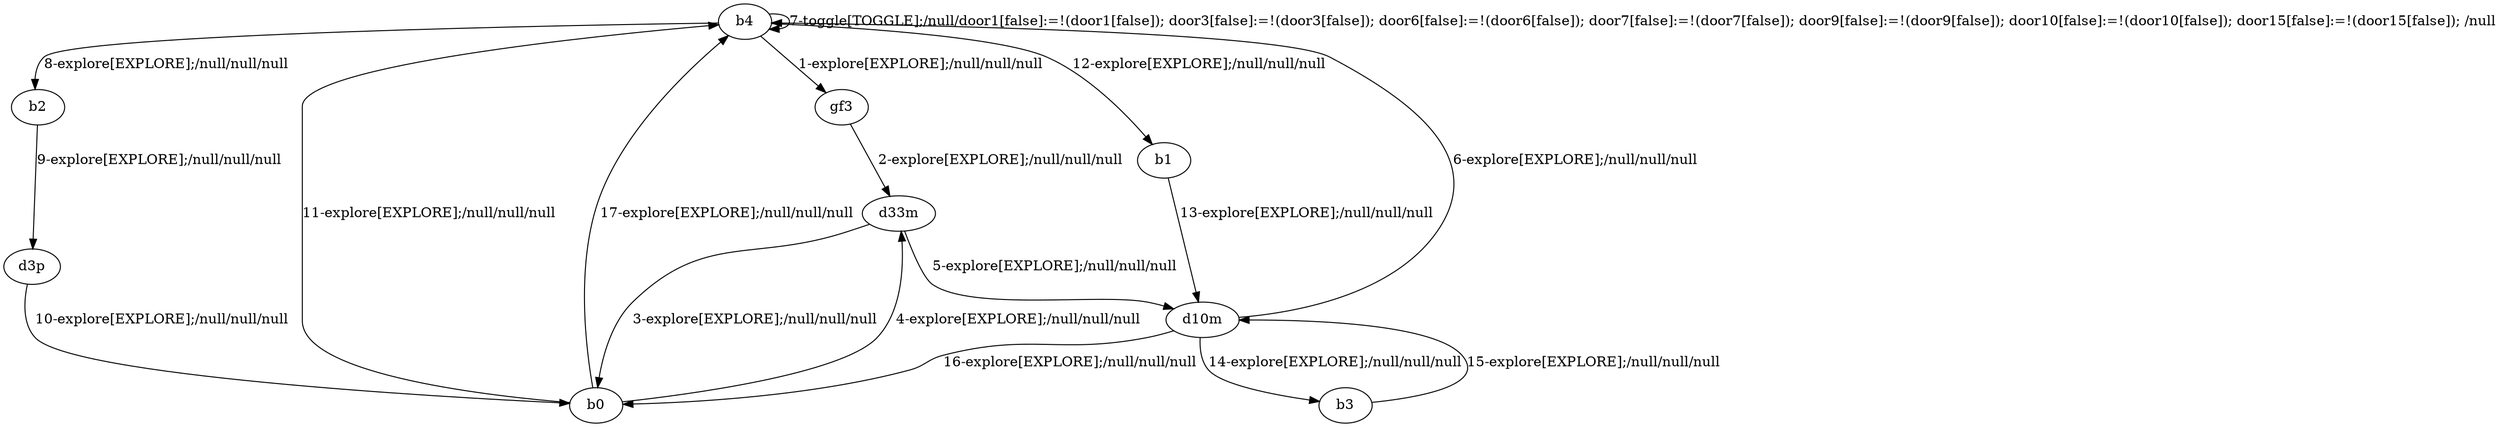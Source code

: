 # Total number of goals covered by this test: 3
# d33m --> d10m
# d10m --> b4
# d3p --> b0

digraph g {
"b4" -> "gf3" [label = "1-explore[EXPLORE];/null/null/null"];
"gf3" -> "d33m" [label = "2-explore[EXPLORE];/null/null/null"];
"d33m" -> "b0" [label = "3-explore[EXPLORE];/null/null/null"];
"b0" -> "d33m" [label = "4-explore[EXPLORE];/null/null/null"];
"d33m" -> "d10m" [label = "5-explore[EXPLORE];/null/null/null"];
"d10m" -> "b4" [label = "6-explore[EXPLORE];/null/null/null"];
"b4" -> "b4" [label = "7-toggle[TOGGLE];/null/door1[false]:=!(door1[false]); door3[false]:=!(door3[false]); door6[false]:=!(door6[false]); door7[false]:=!(door7[false]); door9[false]:=!(door9[false]); door10[false]:=!(door10[false]); door15[false]:=!(door15[false]); /null"];
"b4" -> "b2" [label = "8-explore[EXPLORE];/null/null/null"];
"b2" -> "d3p" [label = "9-explore[EXPLORE];/null/null/null"];
"d3p" -> "b0" [label = "10-explore[EXPLORE];/null/null/null"];
"b0" -> "b4" [label = "11-explore[EXPLORE];/null/null/null"];
"b4" -> "b1" [label = "12-explore[EXPLORE];/null/null/null"];
"b1" -> "d10m" [label = "13-explore[EXPLORE];/null/null/null"];
"d10m" -> "b3" [label = "14-explore[EXPLORE];/null/null/null"];
"b3" -> "d10m" [label = "15-explore[EXPLORE];/null/null/null"];
"d10m" -> "b0" [label = "16-explore[EXPLORE];/null/null/null"];
"b0" -> "b4" [label = "17-explore[EXPLORE];/null/null/null"];
}